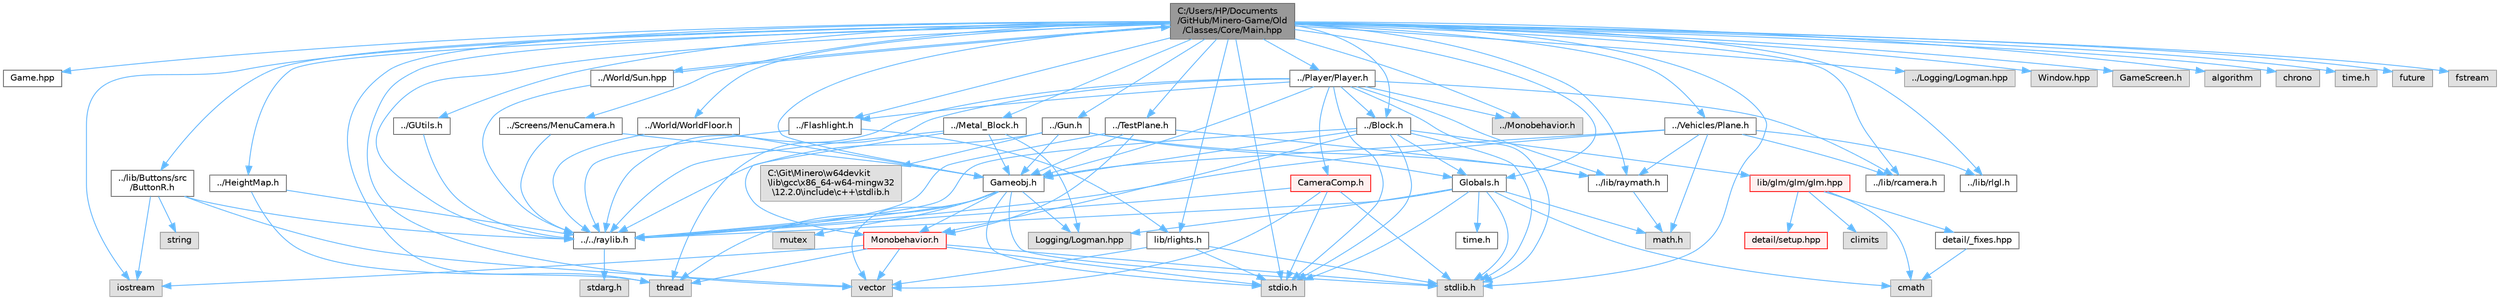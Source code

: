 digraph "C:/Users/HP/Documents/GitHub/Minero-Game/Old/Classes/Core/Main.hpp"
{
 // LATEX_PDF_SIZE
  bgcolor="transparent";
  edge [fontname=Helvetica,fontsize=10,labelfontname=Helvetica,labelfontsize=10];
  node [fontname=Helvetica,fontsize=10,shape=box,height=0.2,width=0.4];
  Node1 [id="Node000001",label="C:/Users/HP/Documents\l/GitHub/Minero-Game/Old\l/Classes/Core/Main.hpp",height=0.2,width=0.4,color="gray40", fillcolor="grey60", style="filled", fontcolor="black",tooltip=" "];
  Node1 -> Node2 [id="edge243_Node000001_Node000002",color="steelblue1",style="solid",tooltip=" "];
  Node2 [id="Node000002",label="Game.hpp",height=0.2,width=0.4,color="grey40", fillcolor="white", style="filled",URL="$_game_8hpp.html",tooltip=" "];
  Node1 -> Node3 [id="edge244_Node000001_Node000003",color="steelblue1",style="solid",tooltip=" "];
  Node3 [id="Node000003",label="../lib/Buttons/src\l/ButtonR.h",height=0.2,width=0.4,color="grey40", fillcolor="white", style="filled",URL="$_old_2_classes_2lib_2_buttons_2src_2_button_r_8h.html",tooltip=" "];
  Node3 -> Node4 [id="edge245_Node000003_Node000004",color="steelblue1",style="solid",tooltip=" "];
  Node4 [id="Node000004",label="../../raylib.h",height=0.2,width=0.4,color="grey40", fillcolor="white", style="filled",URL="$_old_2_classes_2lib_2raylib_8h.html",tooltip=" "];
  Node4 -> Node5 [id="edge246_Node000004_Node000005",color="steelblue1",style="solid",tooltip=" "];
  Node5 [id="Node000005",label="stdarg.h",height=0.2,width=0.4,color="grey60", fillcolor="#E0E0E0", style="filled",tooltip=" "];
  Node3 -> Node6 [id="edge247_Node000003_Node000006",color="steelblue1",style="solid",tooltip=" "];
  Node6 [id="Node000006",label="iostream",height=0.2,width=0.4,color="grey60", fillcolor="#E0E0E0", style="filled",tooltip=" "];
  Node3 -> Node7 [id="edge248_Node000003_Node000007",color="steelblue1",style="solid",tooltip=" "];
  Node7 [id="Node000007",label="string",height=0.2,width=0.4,color="grey60", fillcolor="#E0E0E0", style="filled",tooltip=" "];
  Node3 -> Node8 [id="edge249_Node000003_Node000008",color="steelblue1",style="solid",tooltip=" "];
  Node8 [id="Node000008",label="vector",height=0.2,width=0.4,color="grey60", fillcolor="#E0E0E0", style="filled",tooltip=" "];
  Node1 -> Node4 [id="edge250_Node000001_Node000004",color="steelblue1",style="solid",tooltip=" "];
  Node1 -> Node9 [id="edge251_Node000001_Node000009",color="steelblue1",style="solid",tooltip=" "];
  Node9 [id="Node000009",label="../lib/raymath.h",height=0.2,width=0.4,color="grey40", fillcolor="white", style="filled",URL="$_old_2_classes_2lib_2raymath_8h.html",tooltip=" "];
  Node9 -> Node10 [id="edge252_Node000009_Node000010",color="steelblue1",style="solid",tooltip=" "];
  Node10 [id="Node000010",label="math.h",height=0.2,width=0.4,color="grey60", fillcolor="#E0E0E0", style="filled",tooltip=" "];
  Node1 -> Node11 [id="edge253_Node000001_Node000011",color="steelblue1",style="solid",tooltip=" "];
  Node11 [id="Node000011",label="../lib/rcamera.h",height=0.2,width=0.4,color="grey40", fillcolor="white", style="filled",URL="$_old_2_classes_2lib_2rcamera_8h.html",tooltip=" "];
  Node1 -> Node12 [id="edge254_Node000001_Node000012",color="steelblue1",style="solid",tooltip=" "];
  Node12 [id="Node000012",label="../lib/rlgl.h",height=0.2,width=0.4,color="grey40", fillcolor="white", style="filled",URL="$_old_2_classes_2lib_2rlgl_8h.html",tooltip=" "];
  Node1 -> Node13 [id="edge255_Node000001_Node000013",color="steelblue1",style="solid",tooltip=" "];
  Node13 [id="Node000013",label="../Monobehavior.h",height=0.2,width=0.4,color="grey60", fillcolor="#E0E0E0", style="filled",tooltip=" "];
  Node1 -> Node14 [id="edge256_Node000001_Node000014",color="steelblue1",style="solid",tooltip=" "];
  Node14 [id="Node000014",label="../Block.h",height=0.2,width=0.4,color="grey40", fillcolor="white", style="filled",URL="$_old_2_classes_2_block_8h.html",tooltip=" "];
  Node14 -> Node4 [id="edge257_Node000014_Node000004",color="steelblue1",style="solid",tooltip=" "];
  Node14 -> Node15 [id="edge258_Node000014_Node000015",color="steelblue1",style="solid",tooltip=" "];
  Node15 [id="Node000015",label="lib/glm/glm/glm.hpp",height=0.2,width=0.4,color="red", fillcolor="#FFF0F0", style="filled",URL="$_old_2_classes_2lib_2glm_2glm_2glm_8hpp.html",tooltip=" "];
  Node15 -> Node16 [id="edge259_Node000015_Node000016",color="steelblue1",style="solid",tooltip=" "];
  Node16 [id="Node000016",label="detail/_fixes.hpp",height=0.2,width=0.4,color="grey40", fillcolor="white", style="filled",URL="$_old_2_classes_2lib_2glm_2glm_2detail_2__fixes_8hpp.html",tooltip=" "];
  Node16 -> Node17 [id="edge260_Node000016_Node000017",color="steelblue1",style="solid",tooltip=" "];
  Node17 [id="Node000017",label="cmath",height=0.2,width=0.4,color="grey60", fillcolor="#E0E0E0", style="filled",tooltip=" "];
  Node15 -> Node18 [id="edge261_Node000015_Node000018",color="steelblue1",style="solid",tooltip=" "];
  Node18 [id="Node000018",label="detail/setup.hpp",height=0.2,width=0.4,color="red", fillcolor="#FFF0F0", style="filled",URL="$_old_2_classes_2lib_2glm_2glm_2detail_2setup_8hpp.html",tooltip=" "];
  Node15 -> Node17 [id="edge262_Node000015_Node000017",color="steelblue1",style="solid",tooltip=" "];
  Node15 -> Node22 [id="edge263_Node000015_Node000022",color="steelblue1",style="solid",tooltip=" "];
  Node22 [id="Node000022",label="climits",height=0.2,width=0.4,color="grey60", fillcolor="#E0E0E0", style="filled",tooltip=" "];
  Node14 -> Node158 [id="edge264_Node000014_Node000158",color="steelblue1",style="solid",tooltip=" "];
  Node158 [id="Node000158",label="Gameobj.h",height=0.2,width=0.4,color="grey40", fillcolor="white", style="filled",URL="$_old_2_classes_2_gameobj_8h.html",tooltip=" "];
  Node158 -> Node4 [id="edge265_Node000158_Node000004",color="steelblue1",style="solid",tooltip=" "];
  Node158 -> Node159 [id="edge266_Node000158_Node000159",color="steelblue1",style="solid",tooltip=" "];
  Node159 [id="Node000159",label="Monobehavior.h",height=0.2,width=0.4,color="red", fillcolor="#FFF0F0", style="filled",URL="$_monobehavior_8h.html",tooltip=" "];
  Node159 -> Node162 [id="edge267_Node000159_Node000162",color="steelblue1",style="solid",tooltip=" "];
  Node162 [id="Node000162",label="stdio.h",height=0.2,width=0.4,color="grey60", fillcolor="#E0E0E0", style="filled",tooltip=" "];
  Node159 -> Node163 [id="edge268_Node000159_Node000163",color="steelblue1",style="solid",tooltip=" "];
  Node163 [id="Node000163",label="stdlib.h",height=0.2,width=0.4,color="grey60", fillcolor="#E0E0E0", style="filled",tooltip=" "];
  Node159 -> Node6 [id="edge269_Node000159_Node000006",color="steelblue1",style="solid",tooltip=" "];
  Node159 -> Node164 [id="edge270_Node000159_Node000164",color="steelblue1",style="solid",tooltip=" "];
  Node164 [id="Node000164",label="thread",height=0.2,width=0.4,color="grey60", fillcolor="#E0E0E0", style="filled",tooltip=" "];
  Node159 -> Node8 [id="edge271_Node000159_Node000008",color="steelblue1",style="solid",tooltip=" "];
  Node158 -> Node166 [id="edge272_Node000158_Node000166",color="steelblue1",style="solid",tooltip=" "];
  Node166 [id="Node000166",label="Logging/Logman.hpp",height=0.2,width=0.4,color="grey60", fillcolor="#E0E0E0", style="filled",tooltip=" "];
  Node158 -> Node162 [id="edge273_Node000158_Node000162",color="steelblue1",style="solid",tooltip=" "];
  Node158 -> Node163 [id="edge274_Node000158_Node000163",color="steelblue1",style="solid",tooltip=" "];
  Node158 -> Node8 [id="edge275_Node000158_Node000008",color="steelblue1",style="solid",tooltip=" "];
  Node158 -> Node164 [id="edge276_Node000158_Node000164",color="steelblue1",style="solid",tooltip=" "];
  Node158 -> Node167 [id="edge277_Node000158_Node000167",color="steelblue1",style="solid",tooltip=" "];
  Node167 [id="Node000167",label="mutex",height=0.2,width=0.4,color="grey60", fillcolor="#E0E0E0", style="filled",tooltip=" "];
  Node14 -> Node168 [id="edge278_Node000014_Node000168",color="steelblue1",style="solid",tooltip=" "];
  Node168 [id="Node000168",label="Globals.h",height=0.2,width=0.4,color="grey40", fillcolor="white", style="filled",URL="$_old_2_classes_2_globals_8h.html",tooltip=" "];
  Node168 -> Node4 [id="edge279_Node000168_Node000004",color="steelblue1",style="solid",tooltip=" "];
  Node168 -> Node163 [id="edge280_Node000168_Node000163",color="steelblue1",style="solid",tooltip=" "];
  Node168 -> Node162 [id="edge281_Node000168_Node000162",color="steelblue1",style="solid",tooltip=" "];
  Node168 -> Node169 [id="edge282_Node000168_Node000169",color="steelblue1",style="solid",tooltip=" "];
  Node169 [id="Node000169",label="time.h",height=0.2,width=0.4,color="grey40", fillcolor="white", style="filled",URL="$_old_2_classes_2_time_8h.html",tooltip=" "];
  Node168 -> Node17 [id="edge283_Node000168_Node000017",color="steelblue1",style="solid",tooltip=" "];
  Node168 -> Node10 [id="edge284_Node000168_Node000010",color="steelblue1",style="solid",tooltip=" "];
  Node168 -> Node166 [id="edge285_Node000168_Node000166",color="steelblue1",style="solid",tooltip=" "];
  Node14 -> Node159 [id="edge286_Node000014_Node000159",color="steelblue1",style="solid",tooltip=" "];
  Node14 -> Node162 [id="edge287_Node000014_Node000162",color="steelblue1",style="solid",tooltip=" "];
  Node14 -> Node163 [id="edge288_Node000014_Node000163",color="steelblue1",style="solid",tooltip=" "];
  Node1 -> Node170 [id="edge289_Node000001_Node000170",color="steelblue1",style="solid",tooltip=" "];
  Node170 [id="Node000170",label="../GUtils.h",height=0.2,width=0.4,color="grey40", fillcolor="white", style="filled",URL="$_old_2_classes_2_g_utils_8h.html",tooltip=" "];
  Node170 -> Node4 [id="edge290_Node000170_Node000004",color="steelblue1",style="solid",tooltip=" "];
  Node1 -> Node158 [id="edge291_Node000001_Node000158",color="steelblue1",style="solid",tooltip=" "];
  Node1 -> Node168 [id="edge292_Node000001_Node000168",color="steelblue1",style="solid",tooltip=" "];
  Node1 -> Node171 [id="edge293_Node000001_Node000171",color="steelblue1",style="solid",tooltip=" "];
  Node171 [id="Node000171",label="../Screens/MenuCamera.h",height=0.2,width=0.4,color="grey40", fillcolor="white", style="filled",URL="$_old_2_classes_2_screens_2_menu_camera_8h.html",tooltip=" "];
  Node171 -> Node4 [id="edge294_Node000171_Node000004",color="steelblue1",style="solid",tooltip=" "];
  Node171 -> Node158 [id="edge295_Node000171_Node000158",color="steelblue1",style="solid",tooltip=" "];
  Node1 -> Node172 [id="edge296_Node000001_Node000172",color="steelblue1",style="solid",tooltip=" "];
  Node172 [id="Node000172",label="../Player/Player.h",height=0.2,width=0.4,color="grey40", fillcolor="white", style="filled",URL="$_old_2_classes_2_player_2_player_8h.html",tooltip=" "];
  Node172 -> Node4 [id="edge297_Node000172_Node000004",color="steelblue1",style="solid",tooltip=" "];
  Node172 -> Node9 [id="edge298_Node000172_Node000009",color="steelblue1",style="solid",tooltip=" "];
  Node172 -> Node11 [id="edge299_Node000172_Node000011",color="steelblue1",style="solid",tooltip=" "];
  Node172 -> Node13 [id="edge300_Node000172_Node000013",color="steelblue1",style="solid",tooltip=" "];
  Node172 -> Node158 [id="edge301_Node000172_Node000158",color="steelblue1",style="solid",tooltip=" "];
  Node172 -> Node173 [id="edge302_Node000172_Node000173",color="steelblue1",style="solid",tooltip=" "];
  Node173 [id="Node000173",label="../Flashlight.h",height=0.2,width=0.4,color="grey40", fillcolor="white", style="filled",URL="$_old_2_classes_2_flashlight_8h.html",tooltip=" "];
  Node173 -> Node4 [id="edge303_Node000173_Node000004",color="steelblue1",style="solid",tooltip=" "];
  Node173 -> Node174 [id="edge304_Node000173_Node000174",color="steelblue1",style="solid",tooltip=" "];
  Node174 [id="Node000174",label="lib/rlights.h",height=0.2,width=0.4,color="grey40", fillcolor="white", style="filled",URL="$_old_2_classes_2lib_2rlights_8h.html",tooltip=" "];
  Node174 -> Node8 [id="edge305_Node000174_Node000008",color="steelblue1",style="solid",tooltip=" "];
  Node174 -> Node163 [id="edge306_Node000174_Node000163",color="steelblue1",style="solid",tooltip=" "];
  Node174 -> Node162 [id="edge307_Node000174_Node000162",color="steelblue1",style="solid",tooltip=" "];
  Node172 -> Node14 [id="edge308_Node000172_Node000014",color="steelblue1",style="solid",tooltip=" "];
  Node172 -> Node175 [id="edge309_Node000172_Node000175",color="steelblue1",style="solid",tooltip=" "];
  Node175 [id="Node000175",label="CameraComp.h",height=0.2,width=0.4,color="red", fillcolor="#FFF0F0", style="filled",URL="$_old_2_classes_2_player_2_camera_comp_8h.html",tooltip=" "];
  Node175 -> Node4 [id="edge310_Node000175_Node000004",color="steelblue1",style="solid",tooltip=" "];
  Node175 -> Node8 [id="edge311_Node000175_Node000008",color="steelblue1",style="solid",tooltip=" "];
  Node175 -> Node162 [id="edge312_Node000175_Node000162",color="steelblue1",style="solid",tooltip=" "];
  Node175 -> Node163 [id="edge313_Node000175_Node000163",color="steelblue1",style="solid",tooltip=" "];
  Node172 -> Node164 [id="edge314_Node000172_Node000164",color="steelblue1",style="solid",tooltip=" "];
  Node172 -> Node162 [id="edge315_Node000172_Node000162",color="steelblue1",style="solid",tooltip=" "];
  Node172 -> Node163 [id="edge316_Node000172_Node000163",color="steelblue1",style="solid",tooltip=" "];
  Node1 -> Node177 [id="edge317_Node000001_Node000177",color="steelblue1",style="solid",tooltip=" "];
  Node177 [id="Node000177",label="../TestPlane.h",height=0.2,width=0.4,color="grey40", fillcolor="white", style="filled",URL="$_old_2_classes_2_test_plane_8h.html",tooltip=" "];
  Node177 -> Node4 [id="edge318_Node000177_Node000004",color="steelblue1",style="solid",tooltip=" "];
  Node177 -> Node9 [id="edge319_Node000177_Node000009",color="steelblue1",style="solid",tooltip=" "];
  Node177 -> Node158 [id="edge320_Node000177_Node000158",color="steelblue1",style="solid",tooltip=" "];
  Node177 -> Node159 [id="edge321_Node000177_Node000159",color="steelblue1",style="solid",tooltip=" "];
  Node1 -> Node178 [id="edge322_Node000001_Node000178",color="steelblue1",style="solid",tooltip=" "];
  Node178 [id="Node000178",label="../Logging/Logman.hpp",height=0.2,width=0.4,color="grey60", fillcolor="#E0E0E0", style="filled",tooltip=" "];
  Node1 -> Node179 [id="edge323_Node000001_Node000179",color="steelblue1",style="solid",tooltip=" "];
  Node179 [id="Node000179",label="../Vehicles/Plane.h",height=0.2,width=0.4,color="grey40", fillcolor="white", style="filled",URL="$_old_2_classes_2_vehicles_2_plane_8h.html",tooltip=" "];
  Node179 -> Node4 [id="edge324_Node000179_Node000004",color="steelblue1",style="solid",tooltip=" "];
  Node179 -> Node158 [id="edge325_Node000179_Node000158",color="steelblue1",style="solid",tooltip=" "];
  Node179 -> Node12 [id="edge326_Node000179_Node000012",color="steelblue1",style="solid",tooltip=" "];
  Node179 -> Node10 [id="edge327_Node000179_Node000010",color="steelblue1",style="solid",tooltip=" "];
  Node179 -> Node9 [id="edge328_Node000179_Node000009",color="steelblue1",style="solid",tooltip=" "];
  Node179 -> Node11 [id="edge329_Node000179_Node000011",color="steelblue1",style="solid",tooltip=" "];
  Node1 -> Node180 [id="edge330_Node000001_Node000180",color="steelblue1",style="solid",tooltip=" "];
  Node180 [id="Node000180",label="../World/WorldFloor.h",height=0.2,width=0.4,color="grey40", fillcolor="white", style="filled",URL="$_old_2_classes_2_world_2_world_floor_8h.html",tooltip=" "];
  Node180 -> Node4 [id="edge331_Node000180_Node000004",color="steelblue1",style="solid",tooltip=" "];
  Node180 -> Node158 [id="edge332_Node000180_Node000158",color="steelblue1",style="solid",tooltip=" "];
  Node1 -> Node181 [id="edge333_Node000001_Node000181",color="steelblue1",style="solid",tooltip=" "];
  Node181 [id="Node000181",label="../HeightMap.h",height=0.2,width=0.4,color="grey40", fillcolor="white", style="filled",URL="$_old_2_classes_2_height_map_8h.html",tooltip=" "];
  Node181 -> Node4 [id="edge334_Node000181_Node000004",color="steelblue1",style="solid",tooltip=" "];
  Node181 -> Node164 [id="edge335_Node000181_Node000164",color="steelblue1",style="solid",tooltip=" "];
  Node1 -> Node173 [id="edge336_Node000001_Node000173",color="steelblue1",style="solid",tooltip=" "];
  Node1 -> Node182 [id="edge337_Node000001_Node000182",color="steelblue1",style="solid",tooltip=" "];
  Node182 [id="Node000182",label="../Gun.h",height=0.2,width=0.4,color="grey40", fillcolor="white", style="filled",URL="$_old_2_classes_2_gun_8h.html",tooltip=" "];
  Node182 -> Node4 [id="edge338_Node000182_Node000004",color="steelblue1",style="solid",tooltip=" "];
  Node182 -> Node9 [id="edge339_Node000182_Node000009",color="steelblue1",style="solid",tooltip=" "];
  Node182 -> Node158 [id="edge340_Node000182_Node000158",color="steelblue1",style="solid",tooltip=" "];
  Node182 -> Node168 [id="edge341_Node000182_Node000168",color="steelblue1",style="solid",tooltip=" "];
  Node182 -> Node183 [id="edge342_Node000182_Node000183",color="steelblue1",style="solid",tooltip=" "];
  Node183 [id="Node000183",label="C:\\Git\\Minero\\w64devkit\l\\lib\\gcc\\x86_64-w64-mingw32\l\\12.2.0\\include\\c++\\stdlib.h",height=0.2,width=0.4,color="grey60", fillcolor="#E0E0E0", style="filled",tooltip=" "];
  Node1 -> Node184 [id="edge343_Node000001_Node000184",color="steelblue1",style="solid",tooltip=" "];
  Node184 [id="Node000184",label="../Metal_Block.h",height=0.2,width=0.4,color="grey40", fillcolor="white", style="filled",URL="$_old_2_classes_2_metal___block_8h.html",tooltip=" "];
  Node184 -> Node4 [id="edge344_Node000184_Node000004",color="steelblue1",style="solid",tooltip=" "];
  Node184 -> Node158 [id="edge345_Node000184_Node000158",color="steelblue1",style="solid",tooltip=" "];
  Node184 -> Node166 [id="edge346_Node000184_Node000166",color="steelblue1",style="solid",tooltip=" "];
  Node184 -> Node159 [id="edge347_Node000184_Node000159",color="steelblue1",style="solid",tooltip=" "];
  Node1 -> Node185 [id="edge348_Node000001_Node000185",color="steelblue1",style="solid",tooltip=" "];
  Node185 [id="Node000185",label="../World/Sun.hpp",height=0.2,width=0.4,color="grey40", fillcolor="white", style="filled",URL="$_sun_8hpp.html",tooltip=" "];
  Node185 -> Node4 [id="edge349_Node000185_Node000004",color="steelblue1",style="solid",tooltip=" "];
  Node185 -> Node1 [id="edge350_Node000185_Node000001",color="steelblue1",style="solid",tooltip=" "];
  Node1 -> Node186 [id="edge351_Node000001_Node000186",color="steelblue1",style="solid",tooltip=" "];
  Node186 [id="Node000186",label="Window.hpp",height=0.2,width=0.4,color="grey60", fillcolor="#E0E0E0", style="filled",tooltip=" "];
  Node1 -> Node187 [id="edge352_Node000001_Node000187",color="steelblue1",style="solid",tooltip=" "];
  Node187 [id="Node000187",label="GameScreen.h",height=0.2,width=0.4,color="grey60", fillcolor="#E0E0E0", style="filled",tooltip=" "];
  Node1 -> Node188 [id="edge353_Node000001_Node000188",color="steelblue1",style="solid",tooltip=" "];
  Node188 [id="Node000188",label="algorithm",height=0.2,width=0.4,color="grey60", fillcolor="#E0E0E0", style="filled",tooltip=" "];
  Node1 -> Node189 [id="edge354_Node000001_Node000189",color="steelblue1",style="solid",tooltip=" "];
  Node189 [id="Node000189",label="chrono",height=0.2,width=0.4,color="grey60", fillcolor="#E0E0E0", style="filled",tooltip=" "];
  Node1 -> Node162 [id="edge355_Node000001_Node000162",color="steelblue1",style="solid",tooltip=" "];
  Node1 -> Node163 [id="edge356_Node000001_Node000163",color="steelblue1",style="solid",tooltip=" "];
  Node1 -> Node190 [id="edge357_Node000001_Node000190",color="steelblue1",style="solid",tooltip=" "];
  Node190 [id="Node000190",label="time.h",height=0.2,width=0.4,color="grey60", fillcolor="#E0E0E0", style="filled",tooltip=" "];
  Node1 -> Node8 [id="edge358_Node000001_Node000008",color="steelblue1",style="solid",tooltip=" "];
  Node1 -> Node164 [id="edge359_Node000001_Node000164",color="steelblue1",style="solid",tooltip=" "];
  Node1 -> Node191 [id="edge360_Node000001_Node000191",color="steelblue1",style="solid",tooltip=" "];
  Node191 [id="Node000191",label="future",height=0.2,width=0.4,color="grey60", fillcolor="#E0E0E0", style="filled",tooltip=" "];
  Node1 -> Node192 [id="edge361_Node000001_Node000192",color="steelblue1",style="solid",tooltip=" "];
  Node192 [id="Node000192",label="fstream",height=0.2,width=0.4,color="grey60", fillcolor="#E0E0E0", style="filled",tooltip=" "];
  Node1 -> Node6 [id="edge362_Node000001_Node000006",color="steelblue1",style="solid",tooltip=" "];
  Node1 -> Node174 [id="edge363_Node000001_Node000174",color="steelblue1",style="solid",tooltip=" "];
}
